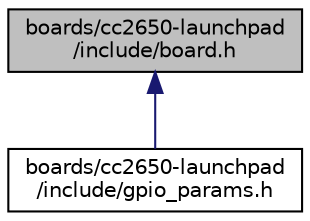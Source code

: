 digraph "boards/cc2650-launchpad/include/board.h"
{
 // LATEX_PDF_SIZE
  edge [fontname="Helvetica",fontsize="10",labelfontname="Helvetica",labelfontsize="10"];
  node [fontname="Helvetica",fontsize="10",shape=record];
  Node1 [label="boards/cc2650-launchpad\l/include/board.h",height=0.2,width=0.4,color="black", fillcolor="grey75", style="filled", fontcolor="black",tooltip="Board specific definitions for TI CC2650 LaunchPad."];
  Node1 -> Node2 [dir="back",color="midnightblue",fontsize="10",style="solid",fontname="Helvetica"];
  Node2 [label="boards/cc2650-launchpad\l/include/gpio_params.h",height=0.2,width=0.4,color="black", fillcolor="white", style="filled",URL="$cc2650-launchpad_2include_2gpio__params_8h.html",tooltip="Board specific configuration of direct mapped GPIOs."];
}
